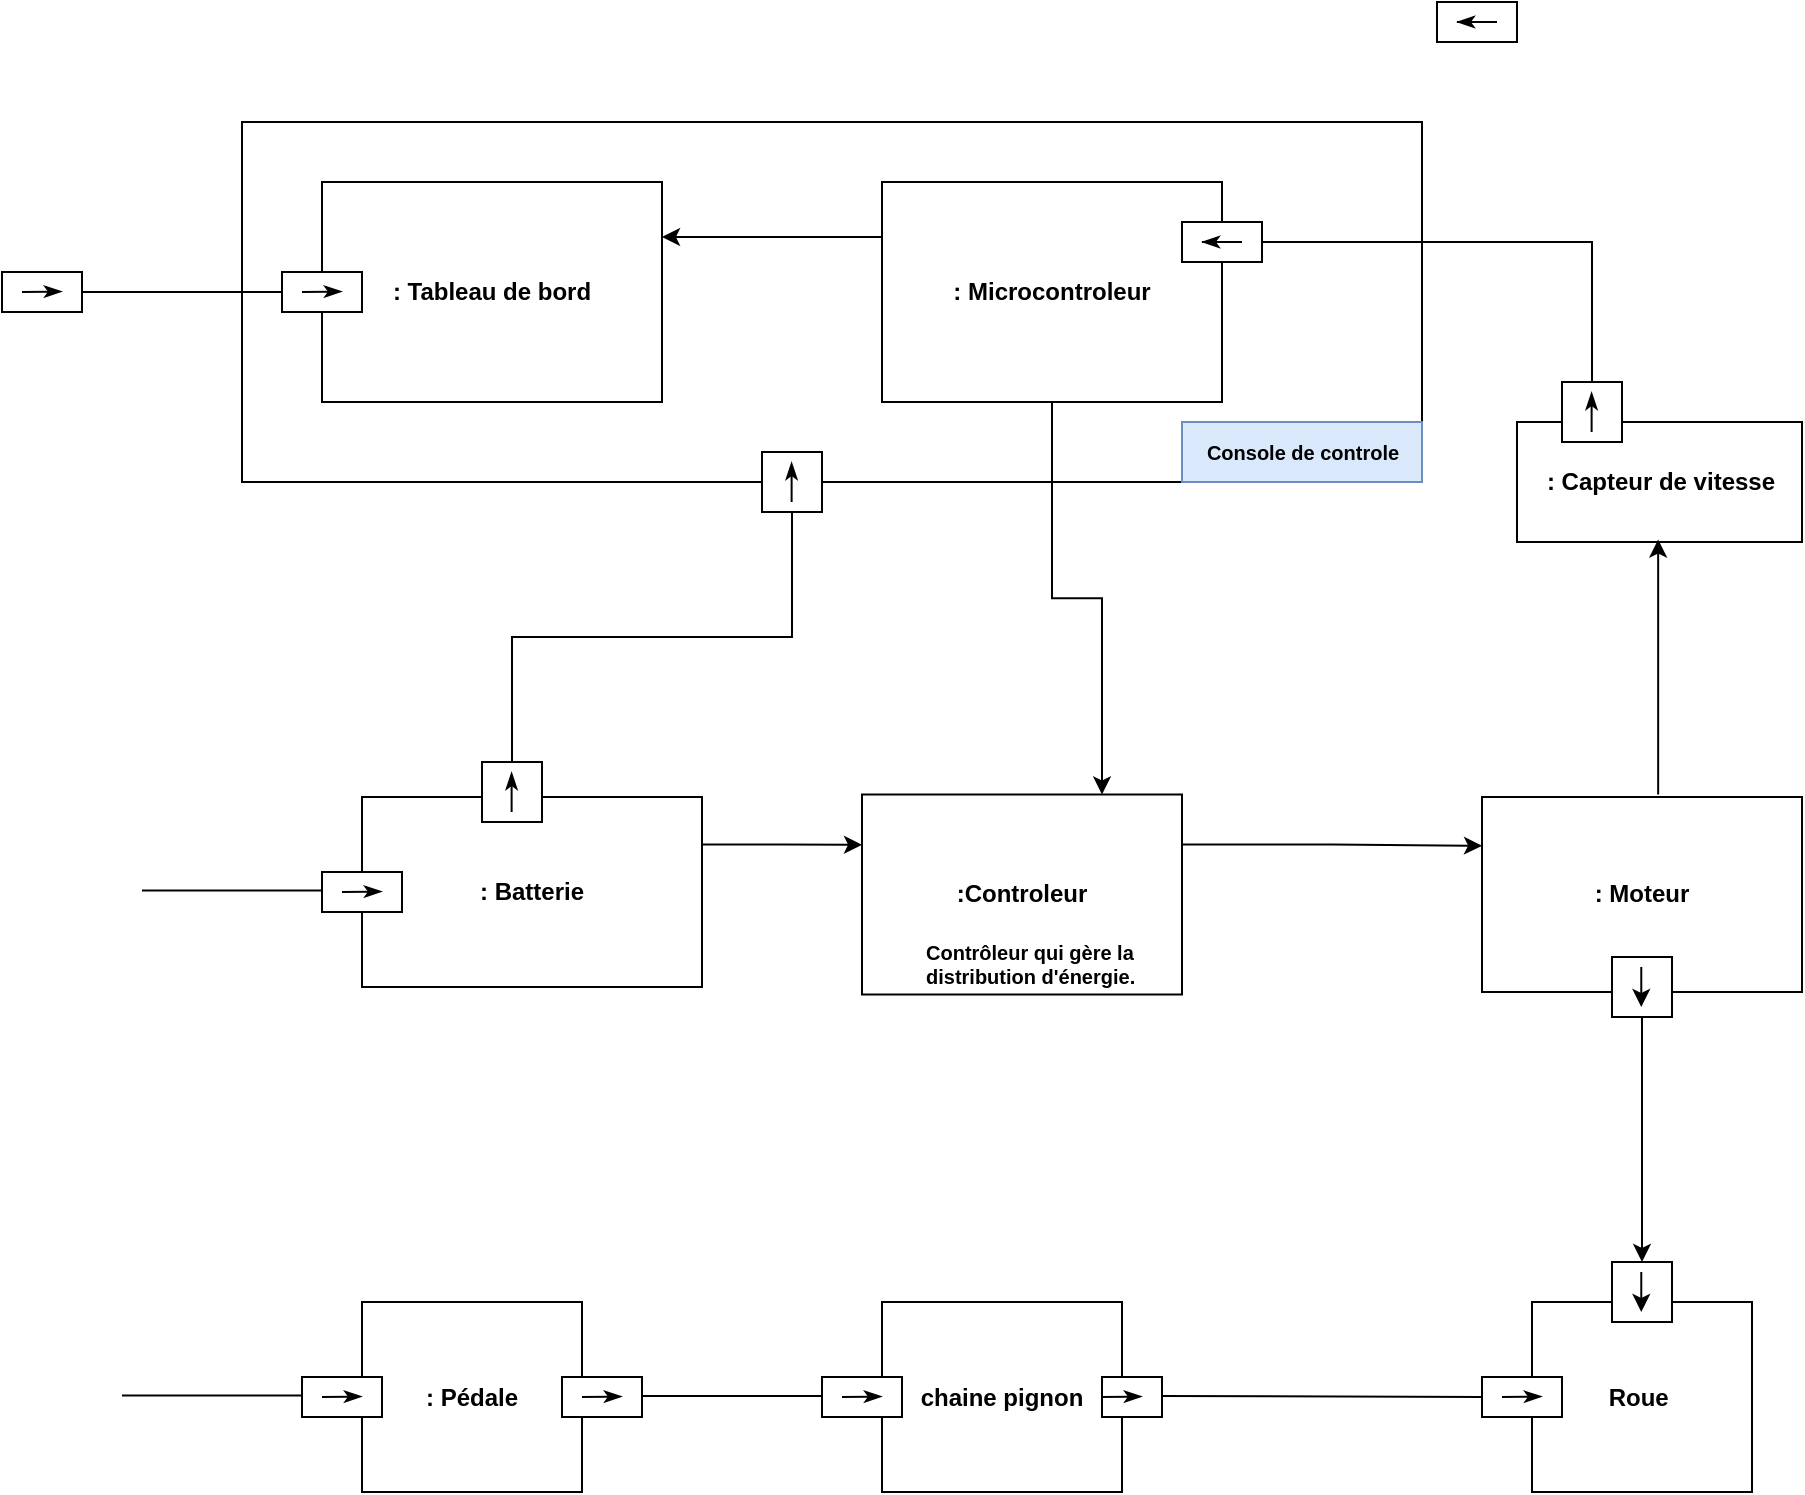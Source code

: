 <mxfile version="22.1.18" type="github">
  <diagram name="Page-1" id="YrSxWxLyRjSWfUr2A1FE">
    <mxGraphModel dx="836" dy="442" grid="1" gridSize="10" guides="1" tooltips="1" connect="1" arrows="1" fold="1" page="1" pageScale="1" pageWidth="3300" pageHeight="4681" math="0" shadow="0">
      <root>
        <mxCell id="0" />
        <mxCell id="1" parent="0" />
        <mxCell id="hAp_ZLNcaUyqrXGCYLoH-107" value="" style="rounded=0;whiteSpace=wrap;html=1;fillColor=none;" vertex="1" parent="1">
          <mxGeometry x="300" y="90" width="590" height="180" as="geometry" />
        </mxCell>
        <mxCell id="hAp_ZLNcaUyqrXGCYLoH-6" value="&lt;b&gt;: Tableau de bord&lt;/b&gt;" style="rounded=0;whiteSpace=wrap;html=1;rotation=0;" vertex="1" parent="1">
          <mxGeometry x="340" y="120" width="170" height="110" as="geometry" />
        </mxCell>
        <mxCell id="hAp_ZLNcaUyqrXGCYLoH-114" style="edgeStyle=orthogonalEdgeStyle;rounded=0;orthogonalLoop=1;jettySize=auto;html=1;exitX=1;exitY=0.25;exitDx=0;exitDy=0;" edge="1" parent="1" source="hAp_ZLNcaUyqrXGCYLoH-17">
          <mxGeometry relative="1" as="geometry">
            <mxPoint x="610" y="451.379" as="targetPoint" />
          </mxGeometry>
        </mxCell>
        <mxCell id="hAp_ZLNcaUyqrXGCYLoH-17" value="&lt;b&gt;: Batterie&lt;/b&gt;" style="rounded=0;whiteSpace=wrap;html=1;rotation=0;" vertex="1" parent="1">
          <mxGeometry x="360" y="427.5" width="170" height="95" as="geometry" />
        </mxCell>
        <mxCell id="hAp_ZLNcaUyqrXGCYLoH-18" value="&lt;b&gt;: Pédale&lt;/b&gt;" style="rounded=0;whiteSpace=wrap;html=1;rotation=0;" vertex="1" parent="1">
          <mxGeometry x="360" y="680" width="110" height="95" as="geometry" />
        </mxCell>
        <mxCell id="hAp_ZLNcaUyqrXGCYLoH-19" value="&lt;b&gt;: Moteur&lt;/b&gt;" style="rounded=0;whiteSpace=wrap;html=1;rotation=0;" vertex="1" parent="1">
          <mxGeometry x="920" y="427.5" width="160" height="97.5" as="geometry" />
        </mxCell>
        <mxCell id="hAp_ZLNcaUyqrXGCYLoH-20" value="&lt;b&gt;chaine pignon&lt;/b&gt;" style="rounded=0;whiteSpace=wrap;html=1;rotation=0;" vertex="1" parent="1">
          <mxGeometry x="620" y="680" width="120" height="95" as="geometry" />
        </mxCell>
        <mxCell id="hAp_ZLNcaUyqrXGCYLoH-21" value="&lt;b&gt;Roue&amp;nbsp;&lt;/b&gt;" style="rounded=0;whiteSpace=wrap;html=1;rotation=0;" vertex="1" parent="1">
          <mxGeometry x="945" y="680" width="110" height="95" as="geometry" />
        </mxCell>
        <mxCell id="hAp_ZLNcaUyqrXGCYLoH-24" value="" style="rounded=0;whiteSpace=wrap;html=1;shadow=0;" vertex="1" parent="1">
          <mxGeometry x="320" y="165" width="40" height="20" as="geometry" />
        </mxCell>
        <mxCell id="hAp_ZLNcaUyqrXGCYLoH-25" value="" style="endArrow=classicThin;html=1;rounded=0;endFill=1;shadow=0;" edge="1" parent="1">
          <mxGeometry width="50" height="50" relative="1" as="geometry">
            <mxPoint x="330" y="174.97" as="sourcePoint" />
            <mxPoint x="350" y="174.76" as="targetPoint" />
          </mxGeometry>
        </mxCell>
        <mxCell id="hAp_ZLNcaUyqrXGCYLoH-36" style="edgeStyle=orthogonalEdgeStyle;rounded=0;orthogonalLoop=1;jettySize=auto;html=1;exitX=0.5;exitY=0;exitDx=0;exitDy=0;entryX=0.5;entryY=1;entryDx=0;entryDy=0;endArrow=none;endFill=0;" edge="1" parent="1" source="hAp_ZLNcaUyqrXGCYLoH-26" target="hAp_ZLNcaUyqrXGCYLoH-34">
          <mxGeometry relative="1" as="geometry" />
        </mxCell>
        <mxCell id="hAp_ZLNcaUyqrXGCYLoH-26" value="" style="rounded=0;whiteSpace=wrap;html=1;shadow=0;" vertex="1" parent="1">
          <mxGeometry x="420" y="410" width="30" height="30" as="geometry" />
        </mxCell>
        <mxCell id="hAp_ZLNcaUyqrXGCYLoH-27" value="" style="endArrow=classicThin;html=1;rounded=0;endFill=1;shadow=0;" edge="1" parent="1">
          <mxGeometry width="50" height="50" relative="1" as="geometry">
            <mxPoint x="434.81" y="435" as="sourcePoint" />
            <mxPoint x="434.81" y="415" as="targetPoint" />
          </mxGeometry>
        </mxCell>
        <mxCell id="hAp_ZLNcaUyqrXGCYLoH-30" style="edgeStyle=orthogonalEdgeStyle;rounded=0;orthogonalLoop=1;jettySize=auto;html=1;exitX=1;exitY=0.5;exitDx=0;exitDy=0;entryX=0;entryY=0.5;entryDx=0;entryDy=0;endArrow=none;endFill=0;" edge="1" parent="1" source="hAp_ZLNcaUyqrXGCYLoH-28" target="hAp_ZLNcaUyqrXGCYLoH-24">
          <mxGeometry relative="1" as="geometry" />
        </mxCell>
        <mxCell id="hAp_ZLNcaUyqrXGCYLoH-28" value="" style="rounded=0;whiteSpace=wrap;html=1;shadow=0;" vertex="1" parent="1">
          <mxGeometry x="180" y="165" width="40" height="20" as="geometry" />
        </mxCell>
        <mxCell id="hAp_ZLNcaUyqrXGCYLoH-29" value="" style="endArrow=classicThin;html=1;rounded=0;endFill=1;shadow=0;" edge="1" parent="1">
          <mxGeometry width="50" height="50" relative="1" as="geometry">
            <mxPoint x="190" y="174.97" as="sourcePoint" />
            <mxPoint x="210" y="174.76" as="targetPoint" />
          </mxGeometry>
        </mxCell>
        <mxCell id="hAp_ZLNcaUyqrXGCYLoH-108" style="edgeStyle=orthogonalEdgeStyle;rounded=0;orthogonalLoop=1;jettySize=auto;html=1;exitX=0;exitY=0.25;exitDx=0;exitDy=0;" edge="1" parent="1" source="hAp_ZLNcaUyqrXGCYLoH-34">
          <mxGeometry relative="1" as="geometry">
            <mxPoint x="580" y="275" as="targetPoint" />
          </mxGeometry>
        </mxCell>
        <mxCell id="hAp_ZLNcaUyqrXGCYLoH-34" value="" style="rounded=0;whiteSpace=wrap;html=1;shadow=0;" vertex="1" parent="1">
          <mxGeometry x="560" y="255" width="30" height="30" as="geometry" />
        </mxCell>
        <mxCell id="hAp_ZLNcaUyqrXGCYLoH-35" value="" style="endArrow=classicThin;html=1;rounded=0;endFill=1;shadow=0;" edge="1" parent="1">
          <mxGeometry width="50" height="50" relative="1" as="geometry">
            <mxPoint x="574.81" y="280" as="sourcePoint" />
            <mxPoint x="574.81" y="260" as="targetPoint" />
          </mxGeometry>
        </mxCell>
        <mxCell id="hAp_ZLNcaUyqrXGCYLoH-39" value="" style="rounded=0;whiteSpace=wrap;html=1;shadow=0;" vertex="1" parent="1">
          <mxGeometry x="340" y="465" width="40" height="20" as="geometry" />
        </mxCell>
        <mxCell id="hAp_ZLNcaUyqrXGCYLoH-40" value="" style="endArrow=classicThin;html=1;rounded=0;endFill=1;shadow=0;" edge="1" parent="1">
          <mxGeometry width="50" height="50" relative="1" as="geometry">
            <mxPoint x="350" y="474.97" as="sourcePoint" />
            <mxPoint x="370" y="474.76" as="targetPoint" />
          </mxGeometry>
        </mxCell>
        <mxCell id="hAp_ZLNcaUyqrXGCYLoH-41" value="" style="rounded=0;whiteSpace=wrap;html=1;shadow=0;" vertex="1" parent="1">
          <mxGeometry x="330" y="717.5" width="40" height="20" as="geometry" />
        </mxCell>
        <mxCell id="hAp_ZLNcaUyqrXGCYLoH-42" value="" style="endArrow=classicThin;html=1;rounded=0;endFill=1;shadow=0;" edge="1" parent="1">
          <mxGeometry width="50" height="50" relative="1" as="geometry">
            <mxPoint x="340" y="727.47" as="sourcePoint" />
            <mxPoint x="360" y="727.26" as="targetPoint" />
          </mxGeometry>
        </mxCell>
        <mxCell id="hAp_ZLNcaUyqrXGCYLoH-44" value="" style="rounded=0;whiteSpace=wrap;html=1;shadow=0;" vertex="1" parent="1">
          <mxGeometry x="590" y="717.5" width="40" height="20" as="geometry" />
        </mxCell>
        <mxCell id="hAp_ZLNcaUyqrXGCYLoH-45" value="" style="endArrow=classicThin;html=1;rounded=0;endFill=1;shadow=0;" edge="1" parent="1">
          <mxGeometry width="50" height="50" relative="1" as="geometry">
            <mxPoint x="600" y="727.47" as="sourcePoint" />
            <mxPoint x="620" y="727.26" as="targetPoint" />
          </mxGeometry>
        </mxCell>
        <mxCell id="hAp_ZLNcaUyqrXGCYLoH-48" value="" style="rounded=0;whiteSpace=wrap;html=1;shadow=0;" vertex="1" parent="1">
          <mxGeometry x="460" y="717.5" width="40" height="20" as="geometry" />
        </mxCell>
        <mxCell id="hAp_ZLNcaUyqrXGCYLoH-49" value="" style="endArrow=classicThin;html=1;rounded=0;endFill=1;shadow=0;" edge="1" parent="1">
          <mxGeometry width="50" height="50" relative="1" as="geometry">
            <mxPoint x="470" y="727.47" as="sourcePoint" />
            <mxPoint x="490" y="727.26" as="targetPoint" />
          </mxGeometry>
        </mxCell>
        <mxCell id="hAp_ZLNcaUyqrXGCYLoH-56" value="" style="rounded=0;whiteSpace=wrap;html=1;shadow=0;" vertex="1" parent="1">
          <mxGeometry x="730" y="717.5" width="30" height="20" as="geometry" />
        </mxCell>
        <mxCell id="hAp_ZLNcaUyqrXGCYLoH-57" value="" style="endArrow=classicThin;html=1;rounded=0;endFill=1;shadow=0;" edge="1" parent="1">
          <mxGeometry width="50" height="50" relative="1" as="geometry">
            <mxPoint x="730" y="727.47" as="sourcePoint" />
            <mxPoint x="750" y="727.26" as="targetPoint" />
          </mxGeometry>
        </mxCell>
        <mxCell id="hAp_ZLNcaUyqrXGCYLoH-58" value="" style="rounded=0;whiteSpace=wrap;html=1;shadow=0;" vertex="1" parent="1">
          <mxGeometry x="920" y="717.5" width="40" height="20" as="geometry" />
        </mxCell>
        <mxCell id="hAp_ZLNcaUyqrXGCYLoH-59" value="" style="endArrow=classicThin;html=1;rounded=0;endFill=1;shadow=0;" edge="1" parent="1">
          <mxGeometry width="50" height="50" relative="1" as="geometry">
            <mxPoint x="930" y="727.47" as="sourcePoint" />
            <mxPoint x="950" y="727.26" as="targetPoint" />
          </mxGeometry>
        </mxCell>
        <mxCell id="hAp_ZLNcaUyqrXGCYLoH-105" style="edgeStyle=orthogonalEdgeStyle;rounded=0;orthogonalLoop=1;jettySize=auto;html=1;exitX=0.5;exitY=1;exitDx=0;exitDy=0;entryX=0.5;entryY=0;entryDx=0;entryDy=0;" edge="1" parent="1" source="hAp_ZLNcaUyqrXGCYLoH-70" target="hAp_ZLNcaUyqrXGCYLoH-84">
          <mxGeometry relative="1" as="geometry" />
        </mxCell>
        <mxCell id="hAp_ZLNcaUyqrXGCYLoH-70" value="" style="rounded=0;whiteSpace=wrap;html=1;shadow=0;" vertex="1" parent="1">
          <mxGeometry x="985" y="507.5" width="30" height="30" as="geometry" />
        </mxCell>
        <mxCell id="hAp_ZLNcaUyqrXGCYLoH-81" value="" style="endArrow=classic;html=1;rounded=0;" edge="1" parent="1">
          <mxGeometry width="50" height="50" relative="1" as="geometry">
            <mxPoint x="999.64" y="512.5" as="sourcePoint" />
            <mxPoint x="999.64" y="532.5" as="targetPoint" />
          </mxGeometry>
        </mxCell>
        <mxCell id="hAp_ZLNcaUyqrXGCYLoH-84" value="" style="rounded=0;whiteSpace=wrap;html=1;shadow=0;" vertex="1" parent="1">
          <mxGeometry x="985" y="660" width="30" height="30" as="geometry" />
        </mxCell>
        <mxCell id="hAp_ZLNcaUyqrXGCYLoH-85" value="" style="endArrow=classic;html=1;rounded=0;" edge="1" parent="1">
          <mxGeometry width="50" height="50" relative="1" as="geometry">
            <mxPoint x="999.64" y="665" as="sourcePoint" />
            <mxPoint x="999.64" y="685" as="targetPoint" />
          </mxGeometry>
        </mxCell>
        <mxCell id="hAp_ZLNcaUyqrXGCYLoH-104" style="edgeStyle=orthogonalEdgeStyle;rounded=0;orthogonalLoop=1;jettySize=auto;html=1;exitX=1;exitY=0.25;exitDx=0;exitDy=0;entryX=0;entryY=0.25;entryDx=0;entryDy=0;" edge="1" parent="1" source="hAp_ZLNcaUyqrXGCYLoH-86" target="hAp_ZLNcaUyqrXGCYLoH-19">
          <mxGeometry relative="1" as="geometry" />
        </mxCell>
        <mxCell id="hAp_ZLNcaUyqrXGCYLoH-86" value="&lt;b&gt;:Controleur&lt;/b&gt;" style="rounded=0;whiteSpace=wrap;html=1;rotation=0;" vertex="1" parent="1">
          <mxGeometry x="610" y="426.25" width="160" height="100" as="geometry" />
        </mxCell>
        <mxCell id="hAp_ZLNcaUyqrXGCYLoH-88" value="Contrôleur qui gère la distribution d&#39;énergie." style="text;whiteSpace=wrap;fontSize=10;fontStyle=1" vertex="1" parent="1">
          <mxGeometry x="640" y="492.5" width="120" height="30" as="geometry" />
        </mxCell>
        <mxCell id="hAp_ZLNcaUyqrXGCYLoH-89" style="edgeStyle=orthogonalEdgeStyle;rounded=0;orthogonalLoop=1;jettySize=auto;html=1;exitX=1;exitY=0.5;exitDx=0;exitDy=0;entryX=0;entryY=0.5;entryDx=0;entryDy=0;endArrow=none;endFill=0;" edge="1" parent="1">
          <mxGeometry relative="1" as="geometry">
            <mxPoint x="250" y="474.23" as="sourcePoint" />
            <mxPoint x="340" y="474.23" as="targetPoint" />
          </mxGeometry>
        </mxCell>
        <mxCell id="hAp_ZLNcaUyqrXGCYLoH-90" style="edgeStyle=orthogonalEdgeStyle;rounded=0;orthogonalLoop=1;jettySize=auto;html=1;exitX=1;exitY=0.5;exitDx=0;exitDy=0;entryX=0;entryY=0.5;entryDx=0;entryDy=0;endArrow=none;endFill=0;" edge="1" parent="1">
          <mxGeometry relative="1" as="geometry">
            <mxPoint x="240" y="726.73" as="sourcePoint" />
            <mxPoint x="330" y="726.73" as="targetPoint" />
          </mxGeometry>
        </mxCell>
        <mxCell id="hAp_ZLNcaUyqrXGCYLoH-91" style="edgeStyle=orthogonalEdgeStyle;rounded=0;orthogonalLoop=1;jettySize=auto;html=1;exitX=1;exitY=0.5;exitDx=0;exitDy=0;entryX=0;entryY=0.5;entryDx=0;entryDy=0;endArrow=none;endFill=0;" edge="1" parent="1">
          <mxGeometry relative="1" as="geometry">
            <mxPoint x="500" y="727.02" as="sourcePoint" />
            <mxPoint x="590" y="727.02" as="targetPoint" />
          </mxGeometry>
        </mxCell>
        <mxCell id="hAp_ZLNcaUyqrXGCYLoH-92" style="edgeStyle=orthogonalEdgeStyle;rounded=0;orthogonalLoop=1;jettySize=auto;html=1;exitX=1;exitY=0.5;exitDx=0;exitDy=0;endArrow=none;endFill=0;entryX=0;entryY=0.5;entryDx=0;entryDy=0;" edge="1" parent="1" target="hAp_ZLNcaUyqrXGCYLoH-58">
          <mxGeometry relative="1" as="geometry">
            <mxPoint x="760" y="727.02" as="sourcePoint" />
            <mxPoint x="840" y="727" as="targetPoint" />
          </mxGeometry>
        </mxCell>
        <mxCell id="hAp_ZLNcaUyqrXGCYLoH-93" value="&lt;b&gt;: Capteur de vitesse&lt;/b&gt;" style="rounded=0;whiteSpace=wrap;html=1;rotation=0;" vertex="1" parent="1">
          <mxGeometry x="937.5" y="240" width="142.5" height="60" as="geometry" />
        </mxCell>
        <mxCell id="hAp_ZLNcaUyqrXGCYLoH-94" style="edgeStyle=orthogonalEdgeStyle;rounded=0;orthogonalLoop=1;jettySize=auto;html=1;exitX=0.25;exitY=0;exitDx=0;exitDy=0;" edge="1" parent="1">
          <mxGeometry relative="1" as="geometry">
            <mxPoint x="1008.08" y="426.25" as="sourcePoint" />
            <mxPoint x="1008.08" y="298.75" as="targetPoint" />
          </mxGeometry>
        </mxCell>
        <mxCell id="hAp_ZLNcaUyqrXGCYLoH-100" style="edgeStyle=orthogonalEdgeStyle;rounded=0;orthogonalLoop=1;jettySize=auto;html=1;exitX=0;exitY=0.25;exitDx=0;exitDy=0;entryX=1;entryY=0.25;entryDx=0;entryDy=0;" edge="1" parent="1" source="hAp_ZLNcaUyqrXGCYLoH-95" target="hAp_ZLNcaUyqrXGCYLoH-6">
          <mxGeometry relative="1" as="geometry" />
        </mxCell>
        <mxCell id="hAp_ZLNcaUyqrXGCYLoH-113" style="edgeStyle=orthogonalEdgeStyle;rounded=0;orthogonalLoop=1;jettySize=auto;html=1;exitX=0.5;exitY=1;exitDx=0;exitDy=0;entryX=0.75;entryY=0;entryDx=0;entryDy=0;" edge="1" parent="1" source="hAp_ZLNcaUyqrXGCYLoH-95" target="hAp_ZLNcaUyqrXGCYLoH-86">
          <mxGeometry relative="1" as="geometry" />
        </mxCell>
        <mxCell id="hAp_ZLNcaUyqrXGCYLoH-95" value="&lt;b&gt;: Microcontroleur&lt;/b&gt;" style="rounded=0;whiteSpace=wrap;html=1;rotation=0;" vertex="1" parent="1">
          <mxGeometry x="620" y="120" width="170" height="110" as="geometry" />
        </mxCell>
        <mxCell id="hAp_ZLNcaUyqrXGCYLoH-112" value="&lt;b&gt;&lt;font style=&quot;font-size: 10px;&quot;&gt;Console de controle&lt;/font&gt;&lt;/b&gt;" style="text;html=1;align=center;verticalAlign=middle;resizable=0;points=[];autosize=1;strokeColor=#6c8ebf;fillColor=#dae8fc;" vertex="1" parent="1">
          <mxGeometry x="770" y="240" width="120" height="30" as="geometry" />
        </mxCell>
        <mxCell id="hAp_ZLNcaUyqrXGCYLoH-118" value="" style="rounded=0;whiteSpace=wrap;html=1;shadow=0;" vertex="1" parent="1">
          <mxGeometry x="960" y="220" width="30" height="30" as="geometry" />
        </mxCell>
        <mxCell id="hAp_ZLNcaUyqrXGCYLoH-119" value="" style="endArrow=classicThin;html=1;rounded=0;endFill=1;shadow=0;" edge="1" parent="1">
          <mxGeometry width="50" height="50" relative="1" as="geometry">
            <mxPoint x="974.81" y="245" as="sourcePoint" />
            <mxPoint x="974.81" y="225" as="targetPoint" />
          </mxGeometry>
        </mxCell>
        <mxCell id="hAp_ZLNcaUyqrXGCYLoH-122" value="" style="rounded=0;whiteSpace=wrap;html=1;shadow=0;" vertex="1" parent="1">
          <mxGeometry x="897.5" y="30" width="40" height="20" as="geometry" />
        </mxCell>
        <mxCell id="hAp_ZLNcaUyqrXGCYLoH-123" value="" style="endArrow=classicThin;html=1;rounded=0;endFill=1;shadow=0;" edge="1" parent="1">
          <mxGeometry width="50" height="50" relative="1" as="geometry">
            <mxPoint x="907.5" y="39.97" as="sourcePoint" />
            <mxPoint x="907.5" y="40" as="targetPoint" />
            <Array as="points">
              <mxPoint x="927.5" y="40" />
            </Array>
          </mxGeometry>
        </mxCell>
        <mxCell id="hAp_ZLNcaUyqrXGCYLoH-126" style="edgeStyle=orthogonalEdgeStyle;rounded=0;orthogonalLoop=1;jettySize=auto;html=1;exitX=1;exitY=0.5;exitDx=0;exitDy=0;entryX=0.5;entryY=0;entryDx=0;entryDy=0;endArrow=none;endFill=0;" edge="1" parent="1" source="hAp_ZLNcaUyqrXGCYLoH-124" target="hAp_ZLNcaUyqrXGCYLoH-118">
          <mxGeometry relative="1" as="geometry">
            <mxPoint x="970" y="149.778" as="targetPoint" />
            <Array as="points">
              <mxPoint x="975" y="150" />
            </Array>
          </mxGeometry>
        </mxCell>
        <mxCell id="hAp_ZLNcaUyqrXGCYLoH-124" value="" style="rounded=0;whiteSpace=wrap;html=1;shadow=0;" vertex="1" parent="1">
          <mxGeometry x="770" y="140" width="40" height="20" as="geometry" />
        </mxCell>
        <mxCell id="hAp_ZLNcaUyqrXGCYLoH-125" value="" style="endArrow=classicThin;html=1;rounded=0;endFill=1;shadow=0;" edge="1" parent="1">
          <mxGeometry width="50" height="50" relative="1" as="geometry">
            <mxPoint x="780" y="149.97" as="sourcePoint" />
            <mxPoint x="780" y="150" as="targetPoint" />
            <Array as="points">
              <mxPoint x="800" y="150" />
            </Array>
          </mxGeometry>
        </mxCell>
      </root>
    </mxGraphModel>
  </diagram>
</mxfile>
